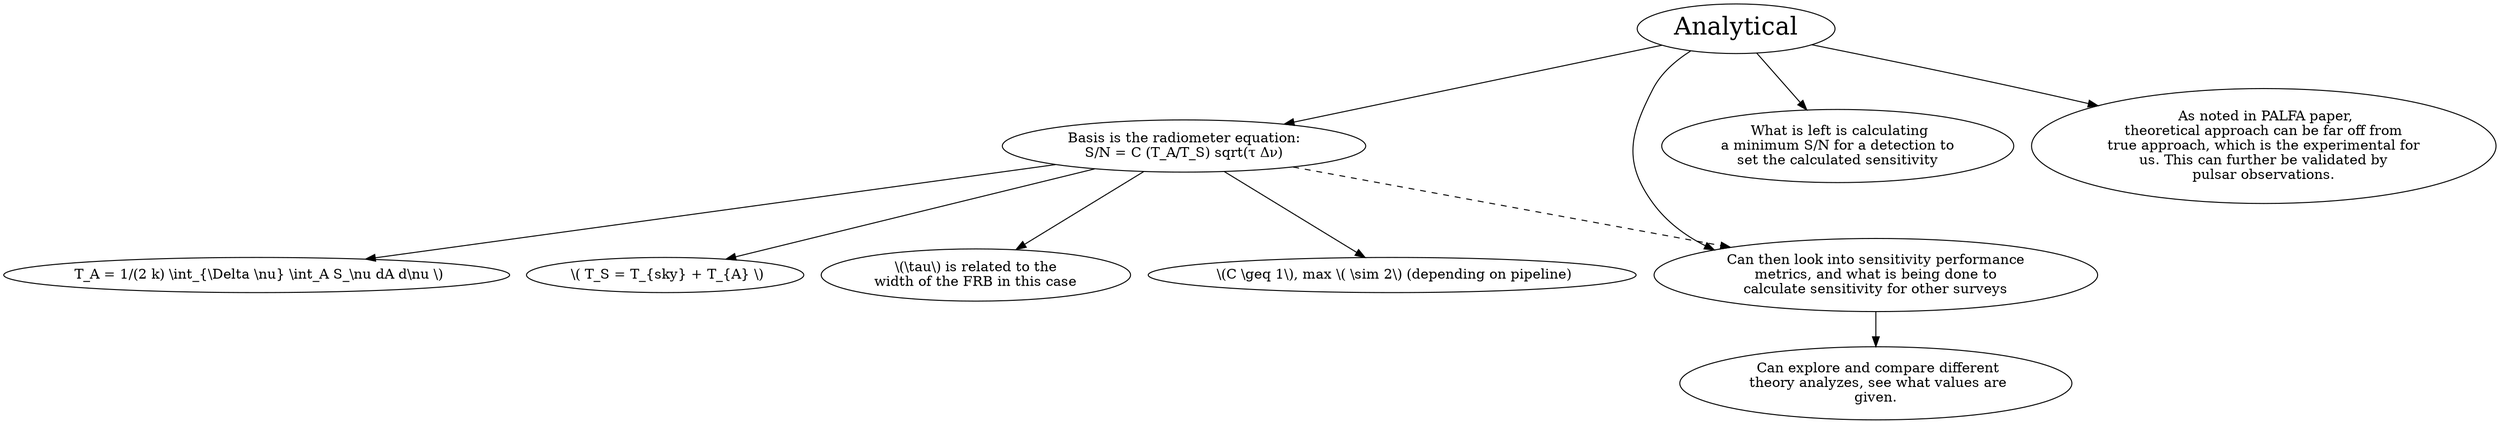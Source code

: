 digraph mygraph {
overlap="prism";
splines="true";
B1 [fontsize=25 label="Analytical"];
B1 -> C1 ;
C1 [label=" Basis is the radiometer equation: \nS/N = C (T_A/T_S) sqrt(τ Δν)"];
C1 -> D1 ;
D1 [label=" T_A = 1/(2 k) \\int_{\\Delta \\nu} \\int_A S_\\nu dA d\\nu \\)"];
C1 -> D2 ;
D2 [label=" \\( T_S = T_{sky} + T_{A} \\)"];
C1 -> D3 ;
D3 [label=" \\(\\tau\\) is related to the \nwidth of the FRB in this case"];
C1 -> D4 ;
D4 [label=" \\(C \\geq 1\\), max \\( \\sim 2\\) (depending on pipeline)"];
B1 -> C2 ;
C1 -> C2 [style="dashed"];
C2 [label="Can then look into sensitivity performance\nmetrics, and what is being done to\ncalculate sensitivity for other surveys"];
C2 -> D6 ;
D6 [label=" Can explore and compare different\n theory analyzes, see what values are\ngiven."];
B1 -> C3000 ;
C3000 [label=" What is left is calculating\na minimum S/N for a detection to\nset the calculated sensitivity"];
B1 -> C3 ;
C3 [label=" As noted in PALFA paper,\ntheoretical approach can be far off from\ntrue approach, which is the experimental for\nus. This can further be validated by\npulsar observations."];
}
